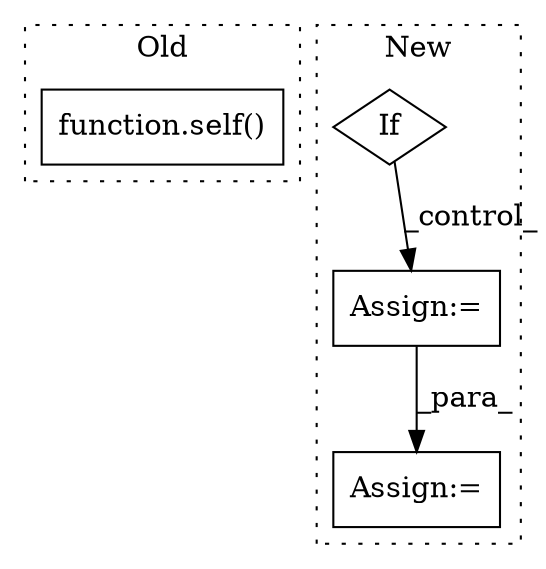 digraph G {
subgraph cluster0 {
1 [label="function.self()" a="75" s="5203,5209" l="5,6" shape="box"];
label = "Old";
style="dotted";
}
subgraph cluster1 {
2 [label="If" a="96" s="8313" l="3" shape="diamond"];
3 [label="Assign:=" a="68" s="8385" l="3" shape="box"];
4 [label="Assign:=" a="68" s="8435" l="14" shape="box"];
label = "New";
style="dotted";
}
2 -> 3 [label="_control_"];
3 -> 4 [label="_para_"];
}